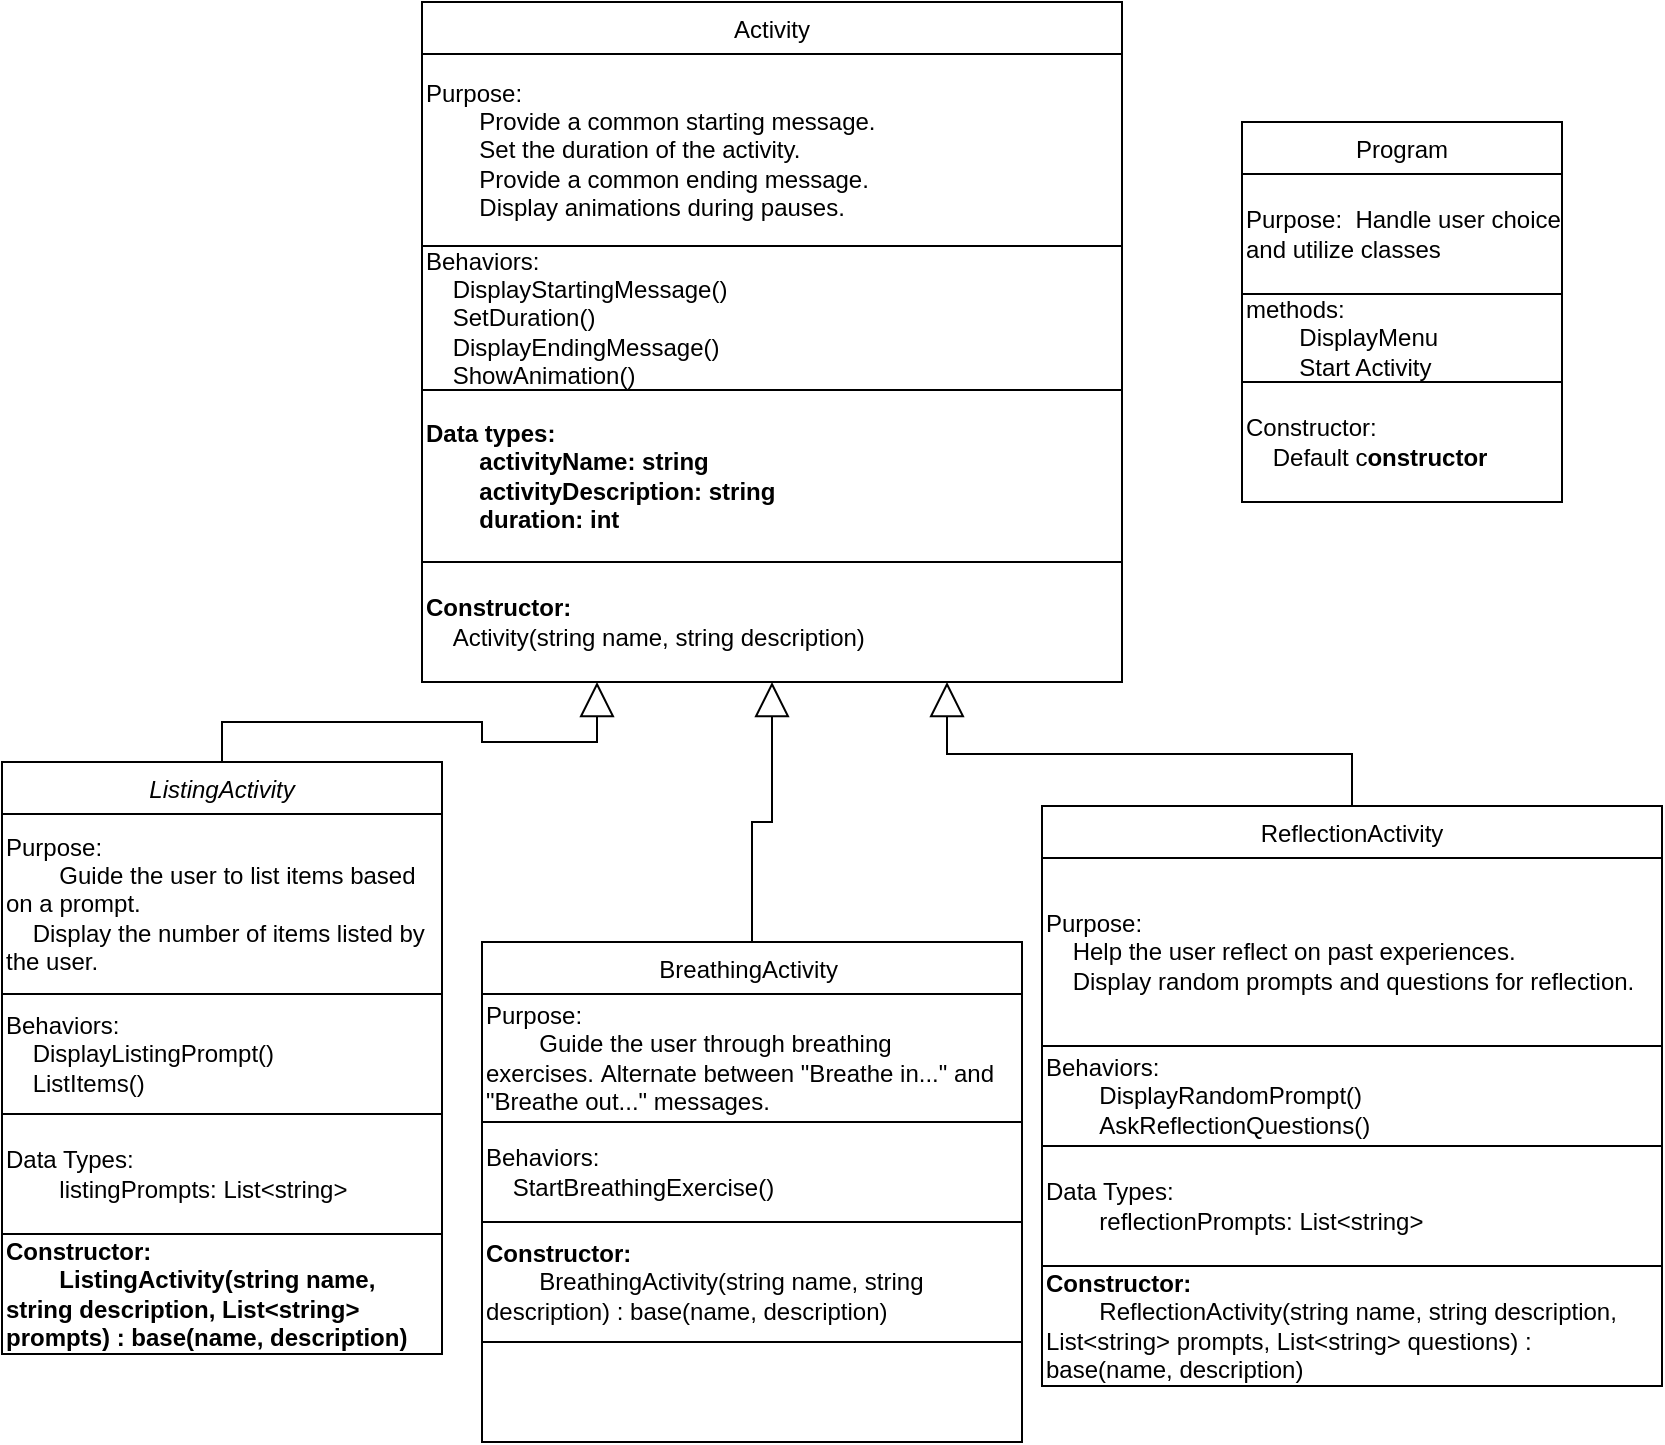 <mxfile version="22.0.3" type="device">
  <diagram id="C5RBs43oDa-KdzZeNtuy" name="Page-1">
    <mxGraphModel dx="1418" dy="820" grid="1" gridSize="10" guides="1" tooltips="1" connect="1" arrows="1" fold="1" page="1" pageScale="1" pageWidth="827" pageHeight="1169" math="0" shadow="0">
      <root>
        <mxCell id="WIyWlLk6GJQsqaUBKTNV-0" />
        <mxCell id="WIyWlLk6GJQsqaUBKTNV-1" parent="WIyWlLk6GJQsqaUBKTNV-0" />
        <mxCell id="zkfFHV4jXpPFQw0GAbJ--0" value="ListingActivity " style="swimlane;fontStyle=2;align=center;verticalAlign=top;childLayout=stackLayout;horizontal=1;startSize=26;horizontalStack=0;resizeParent=1;resizeLast=0;collapsible=1;marginBottom=0;rounded=0;shadow=0;strokeWidth=1;" parent="WIyWlLk6GJQsqaUBKTNV-1" vertex="1">
          <mxGeometry x="20" y="380" width="220" height="296" as="geometry">
            <mxRectangle x="230" y="140" width="160" height="26" as="alternateBounds" />
          </mxGeometry>
        </mxCell>
        <mxCell id="CghOZJPsOXeysqv0BFEc-24" value="Purpose:&lt;br&gt;&lt;span style=&quot;white-space: pre;&quot;&gt;&#x9;&lt;/span&gt;Guide the user to list items based on a prompt.&lt;div&gt;&amp;nbsp; &amp;nbsp; Display the number of items listed by the user.&lt;/div&gt;" style="rounded=0;whiteSpace=wrap;html=1;align=left;" parent="zkfFHV4jXpPFQw0GAbJ--0" vertex="1">
          <mxGeometry y="26" width="220" height="90" as="geometry" />
        </mxCell>
        <mxCell id="CghOZJPsOXeysqv0BFEc-30" value="&lt;div&gt;Behaviors:&lt;/div&gt;&lt;div&gt;&amp;nbsp; &amp;nbsp; DisplayListingPrompt()&lt;/div&gt;&lt;div&gt;&amp;nbsp; &amp;nbsp; ListItems()&lt;/div&gt;" style="whiteSpace=wrap;html=1;align=left;" parent="zkfFHV4jXpPFQw0GAbJ--0" vertex="1">
          <mxGeometry y="116" width="220" height="60" as="geometry" />
        </mxCell>
        <mxCell id="CghOZJPsOXeysqv0BFEc-37" value="Data Types:&lt;br&gt;&lt;span style=&quot;white-space: pre;&quot;&gt;&#x9;&lt;/span&gt;listingPrompts: List&amp;lt;string&amp;gt;" style="whiteSpace=wrap;html=1;align=left;" parent="zkfFHV4jXpPFQw0GAbJ--0" vertex="1">
          <mxGeometry y="176" width="220" height="60" as="geometry" />
        </mxCell>
        <mxCell id="CghOZJPsOXeysqv0BFEc-38" value="&lt;b&gt;Constructor:&lt;/b&gt;&lt;br&gt;&lt;b&gt;&lt;span style=&quot;white-space: pre;&quot;&gt;&#x9;&lt;/span&gt;ListingActivity(string name, string description, List&amp;lt;string&amp;gt; prompts) : base(name, description)&lt;/b&gt;&lt;span style=&quot;font-weight: bold;&quot;&gt;&lt;span style=&quot;white-space: pre;&quot;&gt;&amp;nbsp;&amp;nbsp;&amp;nbsp;&amp;nbsp;&lt;/span&gt;&lt;/span&gt;" style="whiteSpace=wrap;html=1;align=left;" parent="zkfFHV4jXpPFQw0GAbJ--0" vertex="1">
          <mxGeometry y="236" width="220" height="60" as="geometry" />
        </mxCell>
        <mxCell id="zkfFHV4jXpPFQw0GAbJ--6" value="BreathingActivity " style="swimlane;fontStyle=0;align=center;verticalAlign=top;childLayout=stackLayout;horizontal=1;startSize=26;horizontalStack=0;resizeParent=1;resizeLast=0;collapsible=1;marginBottom=0;rounded=0;shadow=0;strokeWidth=1;" parent="WIyWlLk6GJQsqaUBKTNV-1" vertex="1">
          <mxGeometry x="260" y="470" width="270" height="250" as="geometry">
            <mxRectangle x="130" y="380" width="160" height="26" as="alternateBounds" />
          </mxGeometry>
        </mxCell>
        <mxCell id="CghOZJPsOXeysqv0BFEc-13" value="Purpose:&lt;br&gt;&lt;span style=&quot;white-space: pre;&quot;&gt;&#x9;&lt;/span&gt;Guide the user through breathing exercises.&amp;nbsp;&lt;span style=&quot;background-color: initial;&quot;&gt;Alternate between &quot;Breathe in...&quot; and &quot;Breathe out...&quot; messages.&lt;/span&gt;" style="rounded=0;whiteSpace=wrap;html=1;align=left;" parent="zkfFHV4jXpPFQw0GAbJ--6" vertex="1">
          <mxGeometry y="26" width="270" height="64" as="geometry" />
        </mxCell>
        <mxCell id="CghOZJPsOXeysqv0BFEc-28" value="Behaviors:&lt;br&gt;&lt;span style=&quot;&quot;&gt;&lt;span style=&quot;white-space: pre;&quot;&gt;&amp;nbsp;&amp;nbsp;&amp;nbsp;&amp;nbsp;&lt;/span&gt;&lt;/span&gt;StartBreathingExercise()" style="rounded=0;whiteSpace=wrap;html=1;align=left;" parent="zkfFHV4jXpPFQw0GAbJ--6" vertex="1">
          <mxGeometry y="90" width="270" height="50" as="geometry" />
        </mxCell>
        <mxCell id="CghOZJPsOXeysqv0BFEc-40" value="&lt;strong&gt;Constructor:&lt;br&gt;&lt;/strong&gt;&lt;span style=&quot;white-space: pre;&quot;&gt;&#x9;&lt;/span&gt;BreathingActivity(string name, string description) : base(name, description)" style="whiteSpace=wrap;html=1;align=left;" parent="zkfFHV4jXpPFQw0GAbJ--6" vertex="1">
          <mxGeometry y="140" width="270" height="60" as="geometry" />
        </mxCell>
        <mxCell id="RgENuSNTIzKOygKHR2Vr-10" style="edgeStyle=orthogonalEdgeStyle;rounded=0;orthogonalLoop=1;jettySize=auto;html=1;exitX=0.5;exitY=0;exitDx=0;exitDy=0;entryX=0.75;entryY=1;entryDx=0;entryDy=0;endArrow=block;endFill=0;endSize=15;" parent="WIyWlLk6GJQsqaUBKTNV-1" source="zkfFHV4jXpPFQw0GAbJ--13" target="RgENuSNTIzKOygKHR2Vr-3" edge="1">
          <mxGeometry relative="1" as="geometry">
            <mxPoint x="380" y="325.5" as="targetPoint" />
            <mxPoint x="650" y="569.5" as="sourcePoint" />
          </mxGeometry>
        </mxCell>
        <mxCell id="zkfFHV4jXpPFQw0GAbJ--13" value="ReflectionActivity " style="swimlane;fontStyle=0;align=center;verticalAlign=top;childLayout=stackLayout;horizontal=1;startSize=26;horizontalStack=0;resizeParent=1;resizeLast=0;collapsible=1;marginBottom=0;rounded=0;shadow=0;strokeWidth=1;" parent="WIyWlLk6GJQsqaUBKTNV-1" vertex="1">
          <mxGeometry x="540" y="402" width="310" height="290" as="geometry">
            <mxRectangle x="340" y="380" width="170" height="26" as="alternateBounds" />
          </mxGeometry>
        </mxCell>
        <mxCell id="CghOZJPsOXeysqv0BFEc-17" value="Purpose:&amp;nbsp;&lt;br&gt;&lt;div&gt;&amp;nbsp; &amp;nbsp; Help the user reflect on past experiences.&lt;/div&gt;&lt;div&gt;&amp;nbsp; &amp;nbsp; Display random prompts and questions for reflection.&lt;/div&gt;" style="rounded=0;whiteSpace=wrap;html=1;align=left;" parent="zkfFHV4jXpPFQw0GAbJ--13" vertex="1">
          <mxGeometry y="26" width="310" height="94" as="geometry" />
        </mxCell>
        <mxCell id="CghOZJPsOXeysqv0BFEc-29" value="Behaviors:&lt;br&gt;&lt;span style=&quot;&quot;&gt;&lt;span style=&quot;&quot;&gt;&amp;nbsp;&amp;nbsp;&amp;nbsp;&amp;nbsp;&lt;/span&gt;&lt;/span&gt; &lt;span style=&quot;white-space: pre;&quot;&gt;&#x9;&lt;/span&gt;DisplayRandomPrompt()&lt;br&gt;&lt;span style=&quot;white-space: pre;&quot;&gt;&#x9;&lt;/span&gt;AskReflectionQuestions()" style="rounded=0;whiteSpace=wrap;html=1;align=left;" parent="zkfFHV4jXpPFQw0GAbJ--13" vertex="1">
          <mxGeometry y="120" width="310" height="50" as="geometry" />
        </mxCell>
        <mxCell id="CghOZJPsOXeysqv0BFEc-36" value="Data Types:&lt;br&gt;&lt;span style=&quot;white-space: pre;&quot;&gt;&#x9;&lt;/span&gt;reflectionPrompts: List&amp;lt;string&amp;gt;" style="whiteSpace=wrap;html=1;align=left;" parent="zkfFHV4jXpPFQw0GAbJ--13" vertex="1">
          <mxGeometry y="170" width="310" height="60" as="geometry" />
        </mxCell>
        <mxCell id="CghOZJPsOXeysqv0BFEc-39" value="&lt;strong&gt;Constructor:&lt;br&gt;&lt;/strong&gt;&lt;span style=&quot;white-space: pre;&quot;&gt;&#x9;&lt;/span&gt;ReflectionActivity(string name, string description, List&amp;lt;string&amp;gt; prompts, List&amp;lt;string&amp;gt; questions) : base(name, description)" style="whiteSpace=wrap;html=1;align=left;" parent="zkfFHV4jXpPFQw0GAbJ--13" vertex="1">
          <mxGeometry y="230" width="310" height="60" as="geometry" />
        </mxCell>
        <mxCell id="zkfFHV4jXpPFQw0GAbJ--17" value="Program" style="swimlane;fontStyle=0;align=center;verticalAlign=top;childLayout=stackLayout;horizontal=1;startSize=26;horizontalStack=0;resizeParent=1;resizeLast=0;collapsible=1;marginBottom=0;rounded=0;shadow=0;strokeWidth=1;" parent="WIyWlLk6GJQsqaUBKTNV-1" vertex="1">
          <mxGeometry x="640" y="60" width="160" height="190" as="geometry">
            <mxRectangle x="550" y="140" width="160" height="26" as="alternateBounds" />
          </mxGeometry>
        </mxCell>
        <mxCell id="CghOZJPsOXeysqv0BFEc-14" value="Purpose:&amp;nbsp; Handle user choice and utilize classes" style="rounded=0;whiteSpace=wrap;html=1;align=left;" parent="zkfFHV4jXpPFQw0GAbJ--17" vertex="1">
          <mxGeometry y="26" width="160" height="60" as="geometry" />
        </mxCell>
        <mxCell id="RgENuSNTIzKOygKHR2Vr-20" value="methods:&lt;br&gt;&lt;span style=&quot;white-space: pre;&quot;&gt;&#x9;&lt;/span&gt;DisplayMenu&lt;br&gt;&lt;span style=&quot;white-space: pre;&quot;&gt;&#x9;&lt;/span&gt;Start Activity" style="whiteSpace=wrap;html=1;align=left;" parent="zkfFHV4jXpPFQw0GAbJ--17" vertex="1">
          <mxGeometry y="86" width="160" height="44" as="geometry" />
        </mxCell>
        <mxCell id="CghOZJPsOXeysqv0BFEc-42" value="Constructor:&lt;br&gt;&lt;span style=&quot;&quot;&gt;&lt;span style=&quot;&quot;&gt;&amp;nbsp;&amp;nbsp;&amp;nbsp;&amp;nbsp;D&lt;/span&gt;&lt;/span&gt;efault c&lt;strong style=&quot;border-color: var(--border-color);&quot;&gt;onstructor&lt;/strong&gt;" style="whiteSpace=wrap;html=1;align=left;" parent="zkfFHV4jXpPFQw0GAbJ--17" vertex="1">
          <mxGeometry y="130" width="160" height="60" as="geometry" />
        </mxCell>
        <mxCell id="RgENuSNTIzKOygKHR2Vr-3" value="Activity" style="swimlane;fontStyle=0;align=center;verticalAlign=top;childLayout=stackLayout;horizontal=1;startSize=26;horizontalStack=0;resizeParent=1;resizeLast=0;collapsible=1;marginBottom=0;rounded=0;shadow=0;strokeWidth=1;" parent="WIyWlLk6GJQsqaUBKTNV-1" vertex="1">
          <mxGeometry x="230" width="350" height="340" as="geometry">
            <mxRectangle x="550" y="140" width="160" height="26" as="alternateBounds" />
          </mxGeometry>
        </mxCell>
        <mxCell id="CghOZJPsOXeysqv0BFEc-12" value="Purpose:&lt;br&gt;&lt;span style=&quot;white-space: pre;&quot;&gt;&#x9;&lt;/span&gt;Provide a common starting message.&lt;div&gt;&lt;span style=&quot;white-space: pre;&quot;&gt;&#x9;&lt;/span&gt;Set the duration of the activity.&lt;/div&gt;&lt;div&gt;&lt;span style=&quot;white-space: pre;&quot;&gt;&#x9;&lt;/span&gt;Provide a common ending message.&lt;/div&gt;&lt;div&gt;&lt;span style=&quot;white-space: pre;&quot;&gt;&#x9;&lt;/span&gt;Display animations during pauses.&lt;/div&gt;" style="rounded=0;whiteSpace=wrap;html=1;align=left;" parent="RgENuSNTIzKOygKHR2Vr-3" vertex="1">
          <mxGeometry y="26" width="350" height="96" as="geometry" />
        </mxCell>
        <mxCell id="CghOZJPsOXeysqv0BFEc-25" value="Behaviors:&lt;br&gt;&lt;div&gt;&amp;nbsp; &amp;nbsp; DisplayStartingMessage()&lt;/div&gt;&lt;div&gt;&amp;nbsp; &amp;nbsp; SetDuration()&lt;/div&gt;&lt;div&gt;&amp;nbsp; &amp;nbsp; DisplayEndingMessage()&lt;/div&gt;&lt;div&gt;&amp;nbsp; &amp;nbsp; ShowAnimation()&lt;/div&gt;" style="rounded=0;whiteSpace=wrap;html=1;align=left;" parent="RgENuSNTIzKOygKHR2Vr-3" vertex="1">
          <mxGeometry y="122" width="350" height="72" as="geometry" />
        </mxCell>
        <mxCell id="CghOZJPsOXeysqv0BFEc-35" value="&lt;b&gt;Data types:&lt;/b&gt;&lt;br&gt;&#x9;&lt;span style=&quot;&quot;&gt;&lt;b&gt;    &lt;span style=&quot;white-space: pre;&quot;&gt;&#x9;&lt;/span&gt;activityName: string&lt;br&gt;&lt;span style=&quot;white-space: pre;&quot;&gt;&#x9;&lt;/span&gt;activityDescription: string&lt;br&gt;&lt;span style=&quot;white-space: pre;&quot;&gt;&#x9;&lt;/span&gt;duration: int&lt;/b&gt;&lt;/span&gt;&lt;br&gt;&#x9;" style="whiteSpace=wrap;html=1;align=left;" parent="RgENuSNTIzKOygKHR2Vr-3" vertex="1">
          <mxGeometry y="194" width="350" height="86" as="geometry" />
        </mxCell>
        <mxCell id="CghOZJPsOXeysqv0BFEc-41" value="&lt;strong&gt;Constructor:&lt;br&gt;&lt;span style=&quot;&quot;&gt;&lt;span style=&quot;white-space: pre;&quot;&gt;&amp;nbsp;&amp;nbsp;&amp;nbsp;&amp;nbsp;&lt;/span&gt;&lt;/span&gt;&lt;/strong&gt;Activity(string name, string description)" style="whiteSpace=wrap;html=1;align=left;" parent="RgENuSNTIzKOygKHR2Vr-3" vertex="1">
          <mxGeometry y="280" width="350" height="60" as="geometry" />
        </mxCell>
        <mxCell id="RgENuSNTIzKOygKHR2Vr-11" style="edgeStyle=orthogonalEdgeStyle;rounded=0;orthogonalLoop=1;jettySize=auto;html=1;exitX=0.5;exitY=0;exitDx=0;exitDy=0;endArrow=block;endFill=0;endSize=15;entryX=0.25;entryY=1;entryDx=0;entryDy=0;" parent="WIyWlLk6GJQsqaUBKTNV-1" source="zkfFHV4jXpPFQw0GAbJ--0" target="RgENuSNTIzKOygKHR2Vr-3" edge="1">
          <mxGeometry relative="1" as="geometry">
            <mxPoint x="470" y="570" as="targetPoint" />
            <mxPoint x="370" y="635" as="sourcePoint" />
          </mxGeometry>
        </mxCell>
        <mxCell id="RgENuSNTIzKOygKHR2Vr-12" style="edgeStyle=orthogonalEdgeStyle;rounded=0;orthogonalLoop=1;jettySize=auto;html=1;exitX=0.5;exitY=0;exitDx=0;exitDy=0;entryX=0.5;entryY=1;entryDx=0;entryDy=0;endArrow=block;endFill=0;endSize=15;" parent="WIyWlLk6GJQsqaUBKTNV-1" source="zkfFHV4jXpPFQw0GAbJ--6" target="RgENuSNTIzKOygKHR2Vr-3" edge="1">
          <mxGeometry relative="1" as="geometry">
            <mxPoint x="290" y="300" as="targetPoint" />
            <mxPoint x="230" y="484" as="sourcePoint" />
          </mxGeometry>
        </mxCell>
      </root>
    </mxGraphModel>
  </diagram>
</mxfile>

